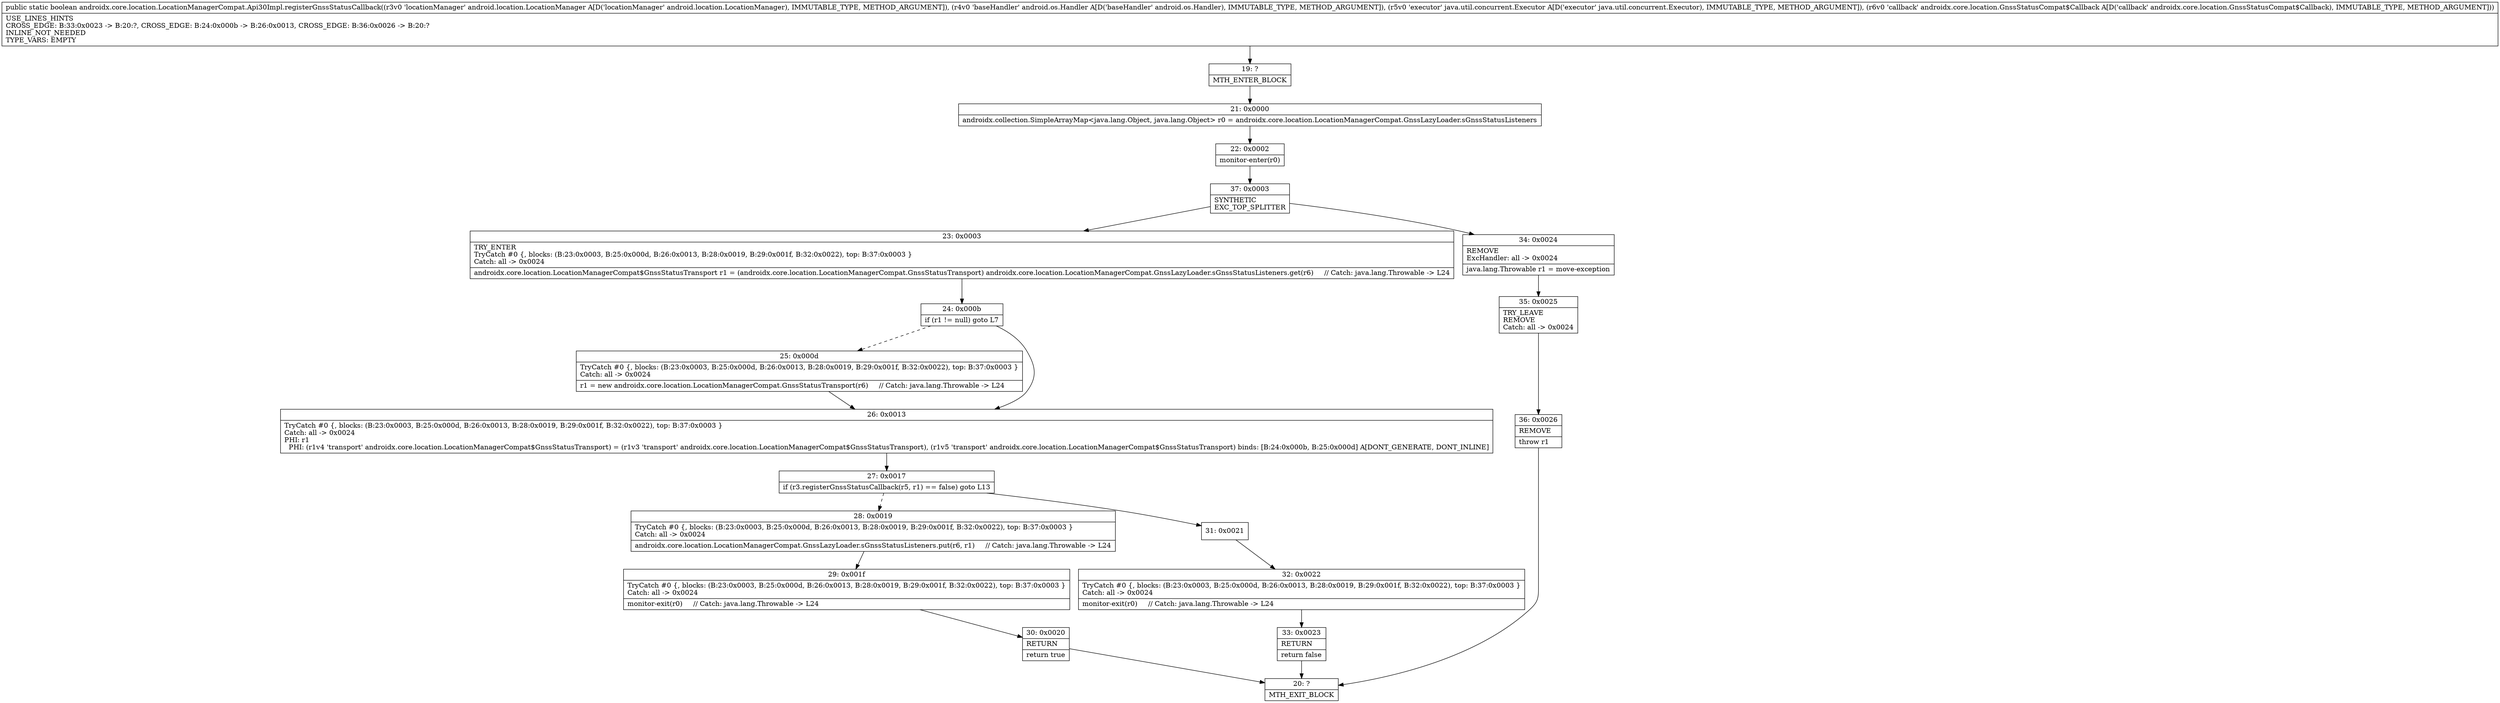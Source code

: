 digraph "CFG forandroidx.core.location.LocationManagerCompat.Api30Impl.registerGnssStatusCallback(Landroid\/location\/LocationManager;Landroid\/os\/Handler;Ljava\/util\/concurrent\/Executor;Landroidx\/core\/location\/GnssStatusCompat$Callback;)Z" {
Node_19 [shape=record,label="{19\:\ ?|MTH_ENTER_BLOCK\l}"];
Node_21 [shape=record,label="{21\:\ 0x0000|androidx.collection.SimpleArrayMap\<java.lang.Object, java.lang.Object\> r0 = androidx.core.location.LocationManagerCompat.GnssLazyLoader.sGnssStatusListeners\l}"];
Node_22 [shape=record,label="{22\:\ 0x0002|monitor\-enter(r0)\l}"];
Node_37 [shape=record,label="{37\:\ 0x0003|SYNTHETIC\lEXC_TOP_SPLITTER\l}"];
Node_23 [shape=record,label="{23\:\ 0x0003|TRY_ENTER\lTryCatch #0 \{, blocks: (B:23:0x0003, B:25:0x000d, B:26:0x0013, B:28:0x0019, B:29:0x001f, B:32:0x0022), top: B:37:0x0003 \}\lCatch: all \-\> 0x0024\l|androidx.core.location.LocationManagerCompat$GnssStatusTransport r1 = (androidx.core.location.LocationManagerCompat.GnssStatusTransport) androidx.core.location.LocationManagerCompat.GnssLazyLoader.sGnssStatusListeners.get(r6)     \/\/ Catch: java.lang.Throwable \-\> L24\l}"];
Node_24 [shape=record,label="{24\:\ 0x000b|if (r1 != null) goto L7\l}"];
Node_25 [shape=record,label="{25\:\ 0x000d|TryCatch #0 \{, blocks: (B:23:0x0003, B:25:0x000d, B:26:0x0013, B:28:0x0019, B:29:0x001f, B:32:0x0022), top: B:37:0x0003 \}\lCatch: all \-\> 0x0024\l|r1 = new androidx.core.location.LocationManagerCompat.GnssStatusTransport(r6)     \/\/ Catch: java.lang.Throwable \-\> L24\l}"];
Node_26 [shape=record,label="{26\:\ 0x0013|TryCatch #0 \{, blocks: (B:23:0x0003, B:25:0x000d, B:26:0x0013, B:28:0x0019, B:29:0x001f, B:32:0x0022), top: B:37:0x0003 \}\lCatch: all \-\> 0x0024\lPHI: r1 \l  PHI: (r1v4 'transport' androidx.core.location.LocationManagerCompat$GnssStatusTransport) = (r1v3 'transport' androidx.core.location.LocationManagerCompat$GnssStatusTransport), (r1v5 'transport' androidx.core.location.LocationManagerCompat$GnssStatusTransport) binds: [B:24:0x000b, B:25:0x000d] A[DONT_GENERATE, DONT_INLINE]\l}"];
Node_27 [shape=record,label="{27\:\ 0x0017|if (r3.registerGnssStatusCallback(r5, r1) == false) goto L13\l}"];
Node_28 [shape=record,label="{28\:\ 0x0019|TryCatch #0 \{, blocks: (B:23:0x0003, B:25:0x000d, B:26:0x0013, B:28:0x0019, B:29:0x001f, B:32:0x0022), top: B:37:0x0003 \}\lCatch: all \-\> 0x0024\l|androidx.core.location.LocationManagerCompat.GnssLazyLoader.sGnssStatusListeners.put(r6, r1)     \/\/ Catch: java.lang.Throwable \-\> L24\l}"];
Node_29 [shape=record,label="{29\:\ 0x001f|TryCatch #0 \{, blocks: (B:23:0x0003, B:25:0x000d, B:26:0x0013, B:28:0x0019, B:29:0x001f, B:32:0x0022), top: B:37:0x0003 \}\lCatch: all \-\> 0x0024\l|monitor\-exit(r0)     \/\/ Catch: java.lang.Throwable \-\> L24\l}"];
Node_30 [shape=record,label="{30\:\ 0x0020|RETURN\l|return true\l}"];
Node_20 [shape=record,label="{20\:\ ?|MTH_EXIT_BLOCK\l}"];
Node_31 [shape=record,label="{31\:\ 0x0021}"];
Node_32 [shape=record,label="{32\:\ 0x0022|TryCatch #0 \{, blocks: (B:23:0x0003, B:25:0x000d, B:26:0x0013, B:28:0x0019, B:29:0x001f, B:32:0x0022), top: B:37:0x0003 \}\lCatch: all \-\> 0x0024\l|monitor\-exit(r0)     \/\/ Catch: java.lang.Throwable \-\> L24\l}"];
Node_33 [shape=record,label="{33\:\ 0x0023|RETURN\l|return false\l}"];
Node_34 [shape=record,label="{34\:\ 0x0024|REMOVE\lExcHandler: all \-\> 0x0024\l|java.lang.Throwable r1 = move\-exception\l}"];
Node_35 [shape=record,label="{35\:\ 0x0025|TRY_LEAVE\lREMOVE\lCatch: all \-\> 0x0024\l}"];
Node_36 [shape=record,label="{36\:\ 0x0026|REMOVE\l|throw r1\l}"];
MethodNode[shape=record,label="{public static boolean androidx.core.location.LocationManagerCompat.Api30Impl.registerGnssStatusCallback((r3v0 'locationManager' android.location.LocationManager A[D('locationManager' android.location.LocationManager), IMMUTABLE_TYPE, METHOD_ARGUMENT]), (r4v0 'baseHandler' android.os.Handler A[D('baseHandler' android.os.Handler), IMMUTABLE_TYPE, METHOD_ARGUMENT]), (r5v0 'executor' java.util.concurrent.Executor A[D('executor' java.util.concurrent.Executor), IMMUTABLE_TYPE, METHOD_ARGUMENT]), (r6v0 'callback' androidx.core.location.GnssStatusCompat$Callback A[D('callback' androidx.core.location.GnssStatusCompat$Callback), IMMUTABLE_TYPE, METHOD_ARGUMENT]))  | USE_LINES_HINTS\lCROSS_EDGE: B:33:0x0023 \-\> B:20:?, CROSS_EDGE: B:24:0x000b \-\> B:26:0x0013, CROSS_EDGE: B:36:0x0026 \-\> B:20:?\lINLINE_NOT_NEEDED\lTYPE_VARS: EMPTY\l}"];
MethodNode -> Node_19;Node_19 -> Node_21;
Node_21 -> Node_22;
Node_22 -> Node_37;
Node_37 -> Node_23;
Node_37 -> Node_34;
Node_23 -> Node_24;
Node_24 -> Node_25[style=dashed];
Node_24 -> Node_26;
Node_25 -> Node_26;
Node_26 -> Node_27;
Node_27 -> Node_28[style=dashed];
Node_27 -> Node_31;
Node_28 -> Node_29;
Node_29 -> Node_30;
Node_30 -> Node_20;
Node_31 -> Node_32;
Node_32 -> Node_33;
Node_33 -> Node_20;
Node_34 -> Node_35;
Node_35 -> Node_36;
Node_36 -> Node_20;
}

